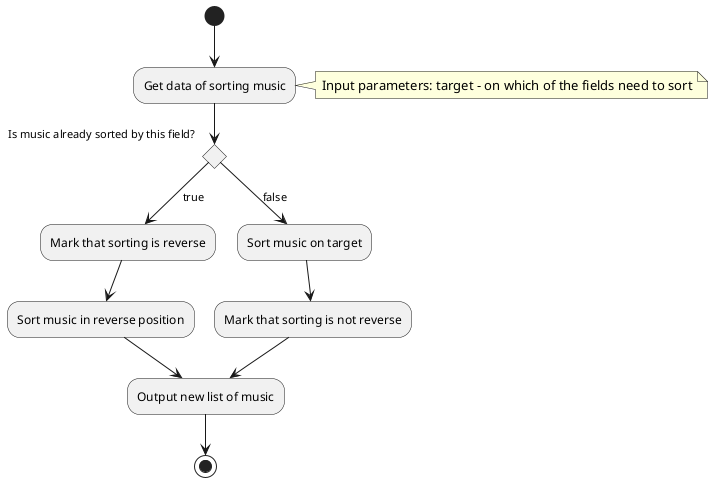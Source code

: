 @startuml



(*)--> "Get data of sorting music" 
note right: Input parameters: target - on which of the fields need to sort
if "Is music already sorted by this field?" then
    -->[true] "Mark that sorting is reverse"
    --> "Sort music in reverse position"
    --> "Output new list of music"

else 
    -->[false] "Sort music on target"
    -->"Mark that sorting is not reverse"
    --> "Output new list of music"
-->(*)

@enduml